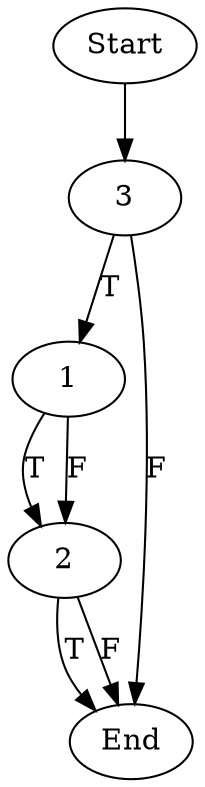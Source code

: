 digraph CFG {
"Start" -> "3"	 
"3" -> "1" [label = "T"];
"3" -> "End" [label = "F"];
"2" -> "End" [label = "T"];
"2" -> "End" [label = "F"];
"1" -> "2" [label = "T"];
"1" -> "2" [label = "F"];
}
